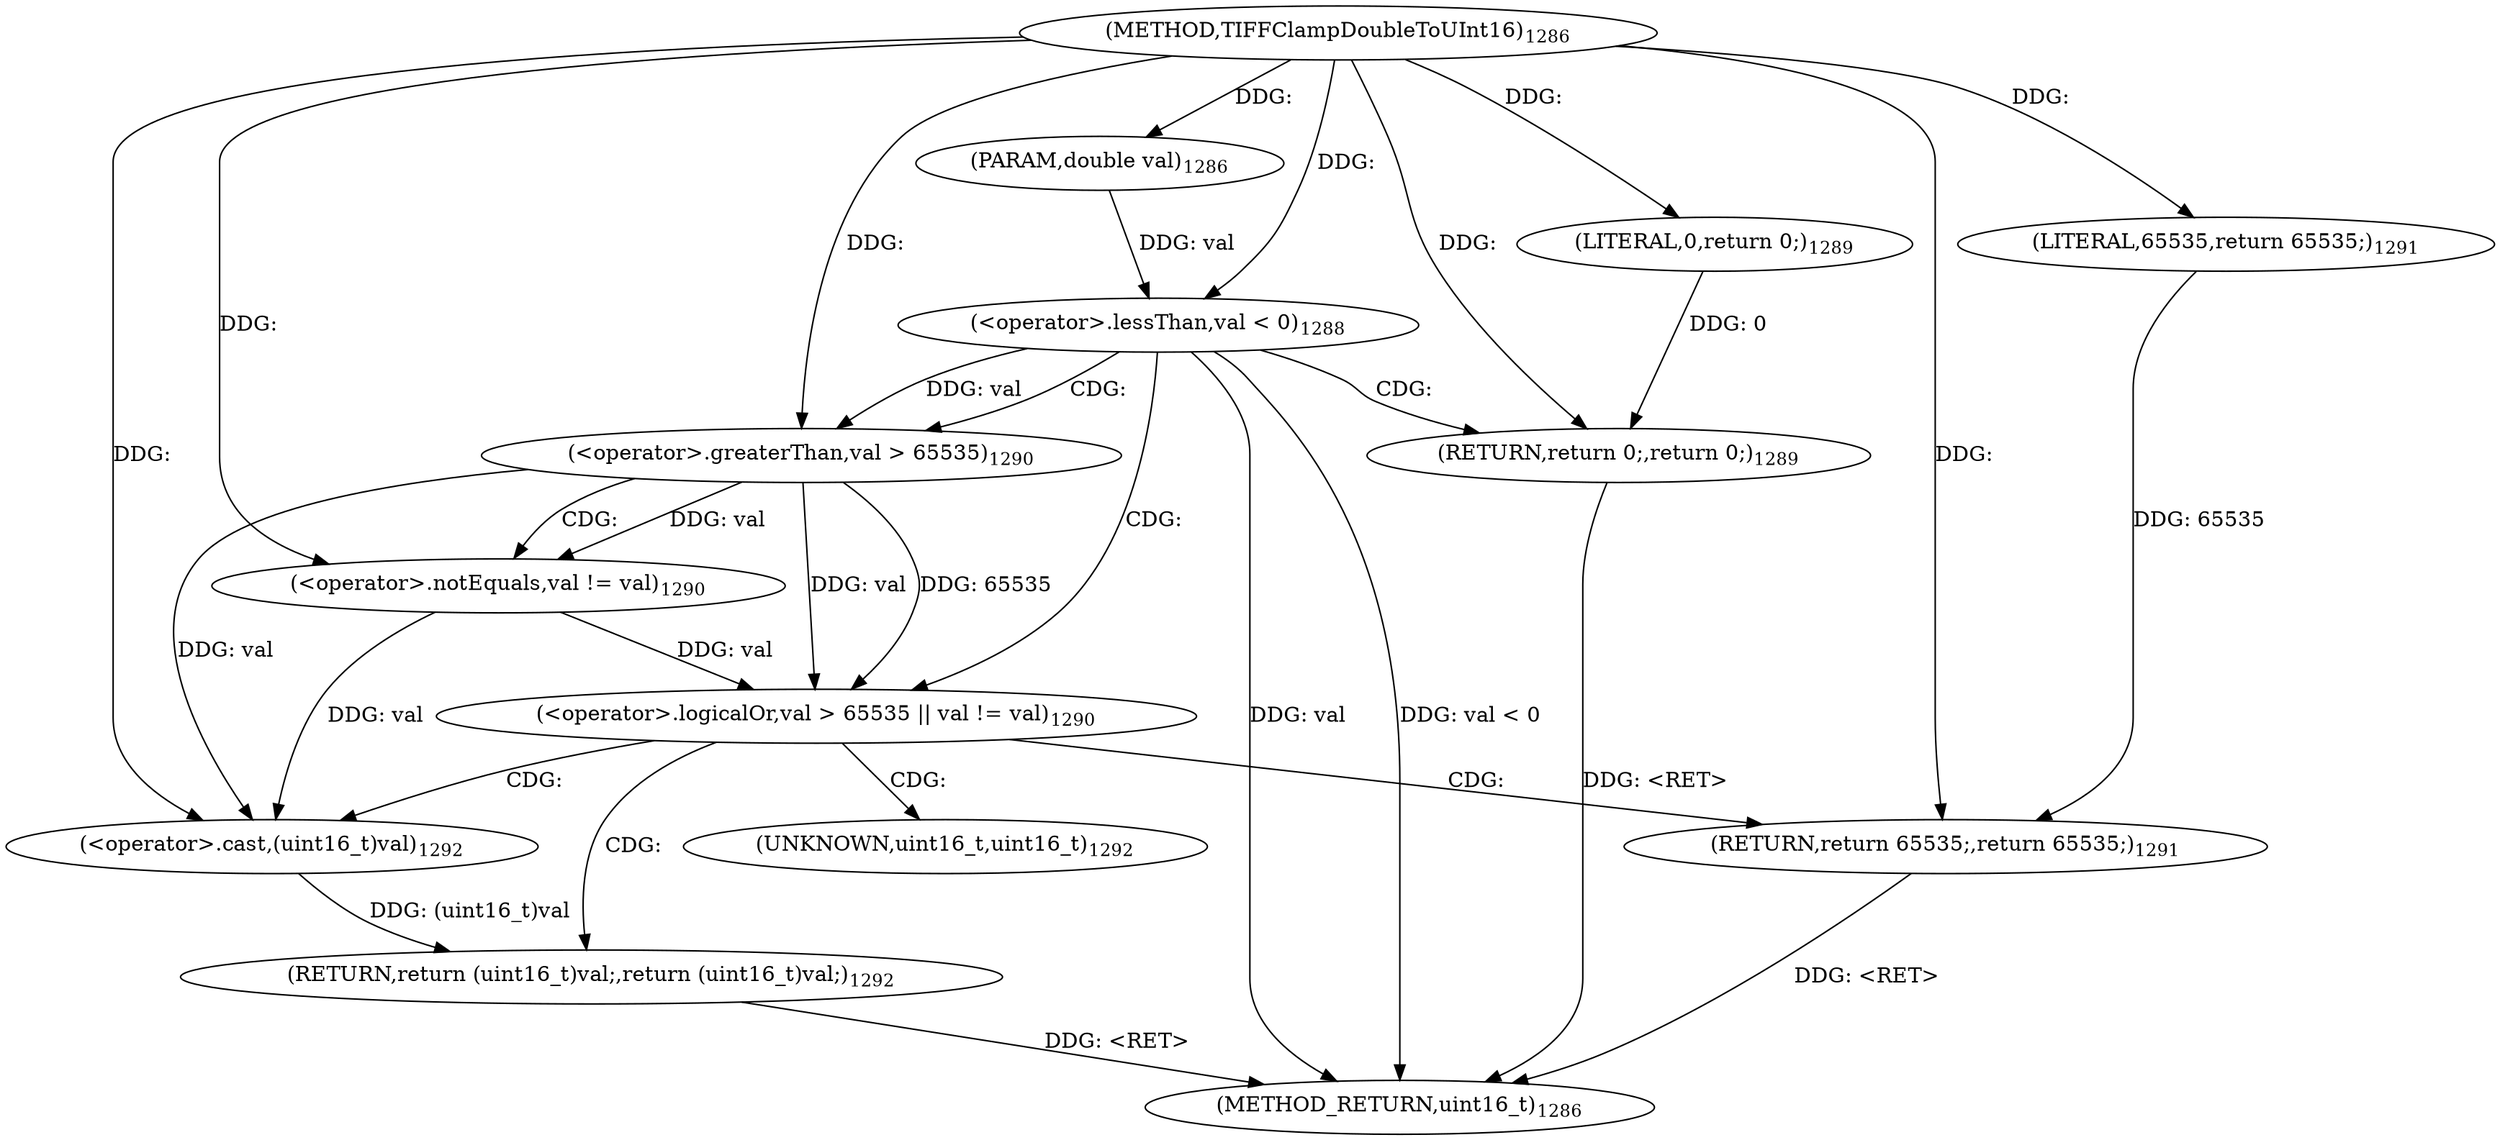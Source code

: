 digraph "TIFFClampDoubleToUInt16" {  
"67492" [label = <(METHOD,TIFFClampDoubleToUInt16)<SUB>1286</SUB>> ]
"67517" [label = <(METHOD_RETURN,uint16_t)<SUB>1286</SUB>> ]
"67493" [label = <(PARAM,double val)<SUB>1286</SUB>> ]
"67513" [label = <(RETURN,return (uint16_t)val;,return (uint16_t)val;)<SUB>1292</SUB>> ]
"67496" [label = <(&lt;operator&gt;.lessThan,val &lt; 0)<SUB>1288</SUB>> ]
"67503" [label = <(&lt;operator&gt;.logicalOr,val &gt; 65535 || val != val)<SUB>1290</SUB>> ]
"67514" [label = <(&lt;operator&gt;.cast,(uint16_t)val)<SUB>1292</SUB>> ]
"67500" [label = <(RETURN,return 0;,return 0;)<SUB>1289</SUB>> ]
"67511" [label = <(RETURN,return 65535;,return 65535;)<SUB>1291</SUB>> ]
"67501" [label = <(LITERAL,0,return 0;)<SUB>1289</SUB>> ]
"67504" [label = <(&lt;operator&gt;.greaterThan,val &gt; 65535)<SUB>1290</SUB>> ]
"67507" [label = <(&lt;operator&gt;.notEquals,val != val)<SUB>1290</SUB>> ]
"67512" [label = <(LITERAL,65535,return 65535;)<SUB>1291</SUB>> ]
"67515" [label = <(UNKNOWN,uint16_t,uint16_t)<SUB>1292</SUB>> ]
  "67513" -> "67517"  [ label = "DDG: &lt;RET&gt;"] 
  "67511" -> "67517"  [ label = "DDG: &lt;RET&gt;"] 
  "67500" -> "67517"  [ label = "DDG: &lt;RET&gt;"] 
  "67496" -> "67517"  [ label = "DDG: val"] 
  "67496" -> "67517"  [ label = "DDG: val &lt; 0"] 
  "67492" -> "67493"  [ label = "DDG: "] 
  "67514" -> "67513"  [ label = "DDG: (uint16_t)val"] 
  "67504" -> "67514"  [ label = "DDG: val"] 
  "67507" -> "67514"  [ label = "DDG: val"] 
  "67492" -> "67514"  [ label = "DDG: "] 
  "67493" -> "67496"  [ label = "DDG: val"] 
  "67492" -> "67496"  [ label = "DDG: "] 
  "67501" -> "67500"  [ label = "DDG: 0"] 
  "67492" -> "67500"  [ label = "DDG: "] 
  "67504" -> "67503"  [ label = "DDG: val"] 
  "67504" -> "67503"  [ label = "DDG: 65535"] 
  "67507" -> "67503"  [ label = "DDG: val"] 
  "67512" -> "67511"  [ label = "DDG: 65535"] 
  "67492" -> "67511"  [ label = "DDG: "] 
  "67492" -> "67501"  [ label = "DDG: "] 
  "67496" -> "67504"  [ label = "DDG: val"] 
  "67492" -> "67504"  [ label = "DDG: "] 
  "67504" -> "67507"  [ label = "DDG: val"] 
  "67492" -> "67507"  [ label = "DDG: "] 
  "67492" -> "67512"  [ label = "DDG: "] 
  "67496" -> "67504"  [ label = "CDG: "] 
  "67496" -> "67503"  [ label = "CDG: "] 
  "67496" -> "67500"  [ label = "CDG: "] 
  "67503" -> "67511"  [ label = "CDG: "] 
  "67503" -> "67513"  [ label = "CDG: "] 
  "67503" -> "67514"  [ label = "CDG: "] 
  "67503" -> "67515"  [ label = "CDG: "] 
  "67504" -> "67507"  [ label = "CDG: "] 
}
